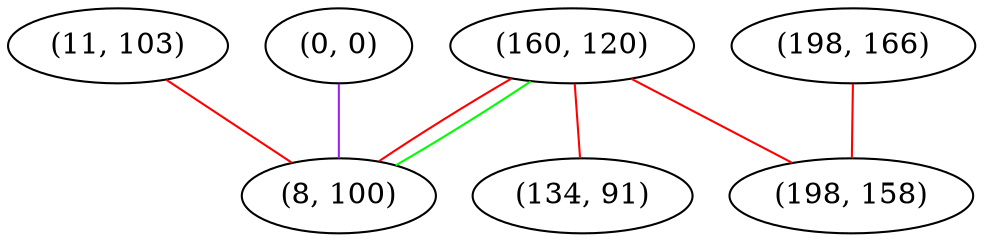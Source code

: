 graph "" {
"(11, 103)";
"(0, 0)";
"(198, 166)";
"(160, 120)";
"(198, 158)";
"(134, 91)";
"(8, 100)";
"(11, 103)" -- "(8, 100)"  [color=red, key=0, weight=1];
"(0, 0)" -- "(8, 100)"  [color=purple, key=0, weight=4];
"(198, 166)" -- "(198, 158)"  [color=red, key=0, weight=1];
"(160, 120)" -- "(134, 91)"  [color=red, key=0, weight=1];
"(160, 120)" -- "(198, 158)"  [color=red, key=0, weight=1];
"(160, 120)" -- "(8, 100)"  [color=red, key=0, weight=1];
"(160, 120)" -- "(8, 100)"  [color=green, key=1, weight=2];
}
